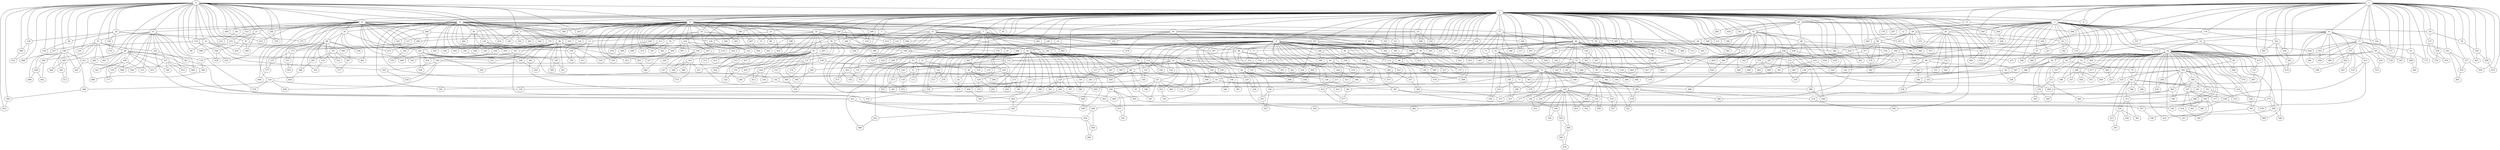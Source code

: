graph G {
0;
1;
2;
3;
4;
5;
6;
7;
8;
9;
10;
11;
12;
13;
14;
15;
16;
17;
18;
19;
20;
21;
22;
23;
24;
25;
26;
27;
28;
29;
30;
31;
32;
33;
34;
35;
36;
37;
38;
39;
40;
41;
42;
43;
44;
45;
46;
47;
48;
49;
50;
51;
52;
53;
54;
55;
56;
57;
58;
59;
60;
61;
62;
63;
64;
65;
66;
67;
68;
69;
70;
71;
72;
73;
74;
75;
76;
77;
78;
79;
80;
81;
82;
83;
84;
85;
86;
87;
88;
89;
90;
91;
92;
93;
94;
95;
96;
97;
98;
99;
100;
101;
102;
103;
104;
105;
106;
107;
108;
109;
110;
111;
112;
113;
114;
115;
116;
117;
118;
119;
120;
121;
122;
123;
124;
125;
126;
127;
128;
129;
130;
131;
132;
133;
134;
135;
136;
137;
138;
139;
140;
141;
142;
143;
144;
145;
146;
147;
148;
149;
150;
151;
152;
153;
154;
155;
156;
157;
158;
159;
160;
161;
162;
163;
164;
165;
166;
167;
168;
169;
170;
171;
172;
173;
174;
175;
176;
177;
178;
179;
180;
181;
182;
183;
184;
185;
186;
187;
188;
189;
190;
191;
192;
193;
194;
195;
196;
197;
198;
199;
200;
201;
202;
203;
204;
205;
206;
207;
208;
209;
210;
211;
212;
213;
214;
215;
216;
217;
218;
219;
220;
221;
222;
223;
224;
225;
226;
227;
228;
229;
230;
231;
232;
233;
234;
235;
236;
237;
238;
239;
240;
241;
242;
243;
244;
245;
246;
247;
248;
249;
250;
251;
252;
253;
254;
255;
256;
257;
258;
259;
260;
261;
262;
263;
264;
265;
266;
267;
268;
269;
270;
271;
272;
273;
274;
275;
276;
277;
278;
279;
280;
281;
282;
283;
284;
285;
286;
287;
288;
289;
290;
291;
292;
293;
294;
295;
296;
297;
298;
299;
300;
301;
302;
303;
304;
305;
306;
307;
308;
309;
310;
311;
312;
313;
314;
315;
316;
317;
318;
319;
320;
321;
322;
323;
324;
325;
326;
327;
328;
329;
330;
331;
332;
333;
334;
335;
336;
337;
338;
339;
340;
341;
342;
343;
344;
345;
346;
347;
348;
349;
350;
351;
352;
353;
354;
355;
356;
357;
358;
359;
360;
361;
362;
363;
364;
365;
366;
367;
368;
369;
370;
371;
372;
373;
374;
375;
376;
377;
378;
379;
380;
381;
382;
383;
384;
385;
386;
387;
388;
389;
390;
391;
392;
393;
394;
395;
396;
397;
398;
399;
400;
401;
402;
403;
404;
405;
406;
407;
408;
409;
410;
411;
412;
413;
414;
415;
416;
417;
418;
419;
420;
421;
422;
423;
424;
425;
426;
427;
428;
429;
430;
431;
432;
433;
434;
435;
436;
437;
438;
439;
440;
441;
442;
443;
444;
445;
446;
447;
448;
449;
450;
451;
452;
453;
454;
455;
456;
457;
458;
459;
460;
461;
462;
463;
464;
465;
466;
467;
468;
469;
470;
471;
472;
473;
474;
475;
476;
477;
478;
479;
480;
481;
482;
483;
484;
485;
486;
487;
488;
489;
490;
491;
492;
493;
494;
495;
496;
497;
498;
499;
500;
501;
502;
503;
504;
505;
506;
507;
508;
509;
510;
511;
512;
513;
514;
515;
516;
517;
518;
519;
520;
521;
522;
523;
524;
525;
526;
527;
528;
529;
530;
531;
532;
533;
534;
535;
536;
537;
538;
539;
540;
541;
542;
543;
544;
545;
546;
547;
548;
549;
550;
551;
552;
553;
554;
555;
556;
557;
558;
559;
560;
561;
562;
563;
564;
565;
566;
567;
568;
569;
570;
571;
572;
573;
574;
575;
576;
577;
578;
579;
580;
581;
582;
583;
584;
585;
586;
587;
588;
589;
590;
591;
592;
593;
594;
595;
596;
597;
598;
599;
600;
601;
602;
603;
604;
605;
606;
607;
608;
609;
610;
611;
612;
613;
614;
615;
616;
617;
618;
619;
620;
621;
622;
623;
624;
625;
626;
627;
628;
629;
630;
631;
632;
633;
634;
635;
636;
637;
638;
639;
640;
641;
642;
643;
644;
645;
646;
647;
648;
649;
650;
651;
652;
653;
654;
655;
656;
657;
658;
659;
660;
661;
662;
663;
664;
665;
666;
667;
668;
669;
670;
671;
672;
673;
674;
675;
676;
677;
678;
679;
680;
681;
682;
683;
684;
685;
686;
687;
688;
689;
690;
691;
692;
693;
694;
695;
696;
697;
698;
699;
0--2 ;
0--4 ;
0--9 ;
0--11 ;
0--19 ;
0--20 ;
0--22 ;
0--27 ;
0--69 ;
0--75 ;
0--87 ;
0--90 ;
0--116 ;
0--120 ;
0--135 ;
0--138 ;
0--139 ;
0--148 ;
0--159 ;
0--181 ;
0--203 ;
0--260 ;
0--269 ;
0--321 ;
0--323 ;
0--345 ;
0--353 ;
0--376 ;
0--388 ;
0--395 ;
0--499 ;
0--516 ;
0--527 ;
0--574 ;
0--601 ;
0--611 ;
0--618 ;
0--652 ;
0--668 ;
0--689 ;
1--2 ;
1--3 ;
1--6 ;
1--10 ;
1--15 ;
1--17 ;
1--45 ;
1--49 ;
1--52 ;
1--56 ;
1--65 ;
1--78 ;
1--137 ;
1--145 ;
1--169 ;
1--171 ;
1--172 ;
1--178 ;
1--201 ;
1--216 ;
1--237 ;
1--258 ;
1--301 ;
1--320 ;
1--332 ;
1--408 ;
1--447 ;
1--458 ;
1--459 ;
1--471 ;
1--474 ;
1--534 ;
1--547 ;
1--596 ;
1--697 ;
2--3 ;
2--4 ;
2--5 ;
2--6 ;
2--7 ;
2--8 ;
2--9 ;
2--11 ;
2--12 ;
2--15 ;
2--18 ;
2--23 ;
2--25 ;
2--26 ;
2--32 ;
2--33 ;
2--34 ;
2--37 ;
2--39 ;
2--40 ;
2--46 ;
2--50 ;
2--51 ;
2--54 ;
2--58 ;
2--64 ;
2--65 ;
2--67 ;
2--70 ;
2--76 ;
2--81 ;
2--85 ;
2--89 ;
2--92 ;
2--94 ;
2--101 ;
2--103 ;
2--115 ;
2--118 ;
2--131 ;
2--134 ;
2--151 ;
2--164 ;
2--176 ;
2--183 ;
2--188 ;
2--195 ;
2--200 ;
2--208 ;
2--209 ;
2--211 ;
2--225 ;
2--231 ;
2--246 ;
2--247 ;
2--257 ;
2--266 ;
2--267 ;
2--280 ;
2--284 ;
2--303 ;
2--317 ;
2--322 ;
2--336 ;
2--346 ;
2--352 ;
2--399 ;
2--403 ;
2--410 ;
2--430 ;
2--444 ;
2--449 ;
2--453 ;
2--468 ;
2--483 ;
2--487 ;
2--488 ;
2--491 ;
2--496 ;
2--498 ;
2--506 ;
2--571 ;
2--580 ;
2--602 ;
2--619 ;
2--633 ;
2--636 ;
2--641 ;
2--647 ;
2--653 ;
2--654 ;
2--656 ;
2--659 ;
3--10 ;
3--12 ;
3--14 ;
3--24 ;
3--26 ;
3--29 ;
3--38 ;
3--53 ;
3--56 ;
3--57 ;
3--58 ;
3--93 ;
3--117 ;
3--122 ;
3--133 ;
3--178 ;
3--200 ;
3--208 ;
3--247 ;
3--290 ;
3--327 ;
3--328 ;
3--366 ;
3--392 ;
3--417 ;
3--441 ;
3--460 ;
3--538 ;
3--544 ;
3--553 ;
3--586 ;
3--684 ;
4--5 ;
4--7 ;
4--13 ;
4--20 ;
4--32 ;
4--34 ;
4--85 ;
4--92 ;
4--98 ;
4--102 ;
4--119 ;
4--124 ;
4--126 ;
4--158 ;
4--164 ;
4--170 ;
4--181 ;
4--182 ;
4--185 ;
4--323 ;
4--347 ;
4--350 ;
4--373 ;
4--442 ;
4--542 ;
4--591 ;
4--625 ;
4--692 ;
5--13 ;
5--28 ;
5--242 ;
7--8 ;
7--16 ;
7--21 ;
7--25 ;
7--35 ;
7--47 ;
7--76 ;
7--88 ;
7--108 ;
7--292 ;
7--299 ;
7--492 ;
7--671 ;
8--16 ;
8--41 ;
8--50 ;
8--61 ;
8--62 ;
8--68 ;
8--74 ;
8--94 ;
8--104 ;
8--112 ;
8--114 ;
8--128 ;
8--155 ;
8--188 ;
8--198 ;
8--216 ;
8--228 ;
8--230 ;
8--235 ;
8--238 ;
8--285 ;
8--303 ;
8--324 ;
8--338 ;
8--358 ;
8--360 ;
8--381 ;
8--387 ;
8--457 ;
8--464 ;
8--470 ;
8--485 ;
8--554 ;
8--558 ;
8--588 ;
8--615 ;
8--673 ;
8--690 ;
8--696 ;
9--18 ;
9--23 ;
9--27 ;
9--30 ;
9--31 ;
9--37 ;
9--64 ;
9--81 ;
9--86 ;
9--149 ;
9--159 ;
9--187 ;
9--193 ;
9--203 ;
9--209 ;
9--213 ;
9--224 ;
9--244 ;
9--249 ;
9--254 ;
9--279 ;
9--289 ;
9--318 ;
9--346 ;
9--382 ;
9--393 ;
9--423 ;
9--495 ;
9--508 ;
9--514 ;
9--550 ;
9--563 ;
9--585 ;
9--593 ;
9--607 ;
9--608 ;
9--645 ;
9--657 ;
9--670 ;
9--696 ;
10--14 ;
10--17 ;
10--66 ;
10--145 ;
10--275 ;
10--302 ;
10--307 ;
10--344 ;
10--396 ;
10--694 ;
11--19 ;
11--33 ;
11--48 ;
11--105 ;
11--157 ;
11--173 ;
11--191 ;
11--228 ;
11--233 ;
11--260 ;
11--280 ;
11--298 ;
11--331 ;
11--355 ;
11--375 ;
11--399 ;
11--435 ;
11--473 ;
11--499 ;
11--640 ;
11--649 ;
11--672 ;
13--158 ;
13--190 ;
13--411 ;
14--24 ;
14--84 ;
14--117 ;
14--475 ;
15--176 ;
15--596 ;
16--21 ;
16--35 ;
16--36 ;
16--41 ;
16--42 ;
16--60 ;
16--61 ;
16--114 ;
16--123 ;
16--127 ;
16--129 ;
16--162 ;
16--229 ;
16--250 ;
16--271 ;
16--276 ;
16--282 ;
16--292 ;
16--300 ;
16--330 ;
16--359 ;
16--367 ;
16--391 ;
16--404 ;
16--438 ;
16--443 ;
16--445 ;
16--456 ;
16--467 ;
16--486 ;
16--490 ;
16--517 ;
16--521 ;
16--535 ;
16--561 ;
16--590 ;
16--599 ;
16--603 ;
16--632 ;
16--686 ;
17--49 ;
17--52 ;
17--201 ;
17--255 ;
17--275 ;
17--302 ;
17--368 ;
17--406 ;
17--412 ;
17--525 ;
17--644 ;
17--691 ;
18--183 ;
18--213 ;
18--224 ;
18--312 ;
18--633 ;
18--645 ;
19--75 ;
19--80 ;
19--100 ;
19--107 ;
19--154 ;
19--192 ;
19--315 ;
19--361 ;
19--469 ;
19--614 ;
19--698 ;
20--22 ;
20--90 ;
20--135 ;
20--138 ;
20--274 ;
20--373 ;
21--36 ;
22--69 ;
22--210 ;
22--226 ;
22--505 ;
23--30 ;
23--31 ;
23--86 ;
23--289 ;
23--418 ;
24--38 ;
24--44 ;
24--53 ;
24--79 ;
24--84 ;
24--93 ;
24--160 ;
24--161 ;
24--167 ;
24--180 ;
24--186 ;
24--206 ;
24--207 ;
24--214 ;
24--241 ;
24--273 ;
24--305 ;
24--306 ;
24--308 ;
24--311 ;
24--326 ;
24--377 ;
24--397 ;
24--426 ;
24--475 ;
24--489 ;
24--518 ;
24--537 ;
24--570 ;
24--583 ;
24--584 ;
24--610 ;
24--621 ;
24--635 ;
24--646 ;
24--651 ;
24--664 ;
24--667 ;
25--47 ;
25--267 ;
26--28 ;
26--29 ;
26--99 ;
26--110 ;
26--314 ;
26--371 ;
26--562 ;
26--605 ;
26--624 ;
26--639 ;
27--87 ;
27--116 ;
27--309 ;
27--566 ;
27--634 ;
28--59 ;
28--99 ;
28--210 ;
28--243 ;
28--624 ;
29--57 ;
29--133 ;
29--392 ;
30--187 ;
30--382 ;
32--39 ;
32--97 ;
32--126 ;
32--131 ;
32--225 ;
32--407 ;
32--437 ;
32--515 ;
32--524 ;
32--643 ;
33--48 ;
33--54 ;
33--77 ;
33--130 ;
33--157 ;
33--256 ;
33--263 ;
33--294 ;
33--298 ;
33--316 ;
33--405 ;
33--435 ;
33--483 ;
33--531 ;
33--641 ;
33--685 ;
34--98 ;
34--147 ;
34--293 ;
34--462 ;
34--556 ;
35--51 ;
35--111 ;
35--150 ;
35--162 ;
35--250 ;
35--513 ;
35--555 ;
35--675 ;
36--42 ;
36--45 ;
36--129 ;
36--153 ;
36--174 ;
36--472 ;
36--486 ;
37--40 ;
37--43 ;
37--71 ;
37--156 ;
37--296 ;
37--493 ;
38--44 ;
38--259 ;
38--343 ;
38--366 ;
39--97 ;
39--109 ;
39--121 ;
39--140 ;
39--163 ;
39--251 ;
39--294 ;
39--407 ;
40--43 ;
40--46 ;
40--55 ;
40--63 ;
40--71 ;
40--88 ;
40--95 ;
40--156 ;
40--169 ;
40--189 ;
40--194 ;
40--212 ;
40--218 ;
40--234 ;
40--291 ;
40--296 ;
40--335 ;
40--340 ;
40--455 ;
40--578 ;
40--597 ;
40--606 ;
40--636 ;
40--637 ;
40--693 ;
41--60 ;
41--83 ;
41--104 ;
41--230 ;
41--420 ;
41--452 ;
41--530 ;
41--568 ;
41--617 ;
41--682 ;
42--472 ;
43--55 ;
43--72 ;
43--73 ;
43--146 ;
43--194 ;
43--222 ;
43--223 ;
43--356 ;
44--102 ;
45--153 ;
45--301 ;
45--477 ;
45--609 ;
46--66 ;
46--409 ;
48--105 ;
48--166 ;
48--191 ;
48--199 ;
48--202 ;
48--253 ;
48--316 ;
48--401 ;
48--434 ;
48--451 ;
48--539 ;
48--589 ;
48--695 ;
49--59 ;
49--74 ;
49--255 ;
49--534 ;
49--547 ;
49--677 ;
50--62 ;
50--68 ;
50--112 ;
50--136 ;
50--175 ;
50--215 ;
50--487 ;
50--595 ;
50--598 ;
50--676 ;
51--111 ;
51--150 ;
52--172 ;
52--368 ;
52--481 ;
53--79 ;
53--306 ;
53--357 ;
53--386 ;
54--67 ;
54--77 ;
54--115 ;
54--195 ;
54--246 ;
55--63 ;
55--72 ;
55--95 ;
55--113 ;
55--218 ;
55--223 ;
55--482 ;
55--578 ;
56--78 ;
56--137 ;
57--290 ;
57--684 ;
58--89 ;
58--231 ;
58--328 ;
58--403 ;
58--453 ;
58--484 ;
58--557 ;
58--564 ;
59--142 ;
60--83 ;
60--91 ;
60--106 ;
60--123 ;
60--229 ;
60--438 ;
61--82 ;
61--127 ;
61--155 ;
61--196 ;
61--220 ;
62--82 ;
62--125 ;
62--217 ;
62--324 ;
62--485 ;
62--532 ;
63--189 ;
63--340 ;
64--149 ;
64--151 ;
64--254 ;
64--268 ;
64--352 ;
64--365 ;
64--479 ;
64--502 ;
65--70 ;
65--96 ;
65--101 ;
65--284 ;
65--425 ;
65--444 ;
65--612 ;
65--683 ;
66--307 ;
66--333 ;
66--409 ;
66--436 ;
67--134 ;
67--449 ;
68--175 ;
68--385 ;
70--96 ;
70--142 ;
70--211 ;
70--248 ;
70--266 ;
70--272 ;
70--342 ;
70--379 ;
70--446 ;
70--466 ;
70--506 ;
70--575 ;
70--582 ;
70--669 ;
71--493 ;
72--73 ;
72--113 ;
72--120 ;
72--144 ;
72--146 ;
72--184 ;
72--204 ;
72--239 ;
72--277 ;
72--278 ;
72--283 ;
72--286 ;
72--293 ;
72--482 ;
73--222 ;
73--278 ;
74--457 ;
74--464 ;
75--80 ;
75--148 ;
75--192 ;
75--205 ;
75--465 ;
75--516 ;
75--594 ;
75--661 ;
76--602 ;
77--130 ;
78--320 ;
79--161 ;
80--100 ;
80--107 ;
80--118 ;
80--141 ;
80--384 ;
80--421 ;
80--465 ;
80--565 ;
80--661 ;
80--680 ;
82--125 ;
82--217 ;
82--220 ;
82--334 ;
82--341 ;
82--439 ;
82--532 ;
83--91 ;
83--106 ;
83--452 ;
83--567 ;
83--617 ;
83--682 ;
84--160 ;
84--426 ;
85--119 ;
85--240 ;
85--414 ;
85--692 ;
87--108 ;
87--309 ;
87--601 ;
88--234 ;
88--299 ;
88--422 ;
88--455 ;
88--503 ;
89--317 ;
89--378 ;
89--380 ;
89--484 ;
89--500 ;
89--604 ;
90--139 ;
91--567 ;
92--103 ;
92--124 ;
92--488 ;
92--600 ;
93--167 ;
93--221 ;
93--583 ;
94--198 ;
94--512 ;
96--248 ;
96--252 ;
96--287 ;
96--364 ;
96--425 ;
97--109 ;
97--121 ;
97--143 ;
97--168 ;
97--227 ;
97--245 ;
97--265 ;
97--370 ;
97--374 ;
97--380 ;
97--390 ;
97--394 ;
97--437 ;
97--515 ;
97--522 ;
97--613 ;
98--147 ;
98--152 ;
98--261 ;
98--310 ;
98--398 ;
98--497 ;
98--510 ;
98--556 ;
98--577 ;
98--629 ;
99--110 ;
99--639 ;
100--141 ;
100--154 ;
100--177 ;
100--315 ;
100--698 ;
102--410 ;
102--591 ;
104--128 ;
104--338 ;
104--548 ;
104--568 ;
105--166 ;
105--253 ;
105--401 ;
105--434 ;
105--501 ;
105--504 ;
107--421 ;
107--469 ;
107--565 ;
107--614 ;
107--678 ;
108--122 ;
108--132 ;
108--179 ;
108--521 ;
109--168 ;
109--243 ;
110--371 ;
110--562 ;
112--136 ;
112--215 ;
112--285 ;
112--337 ;
112--549 ;
112--595 ;
113--144 ;
113--219 ;
113--232 ;
113--283 ;
113--297 ;
113--389 ;
113--428 ;
113--478 ;
113--494 ;
113--496 ;
113--623 ;
114--300 ;
114--358 ;
114--467 ;
114--554 ;
116--527 ;
116--566 ;
116--638 ;
118--384 ;
119--140 ;
119--227 ;
119--240 ;
119--414 ;
120--239 ;
120--269 ;
120--574 ;
120--626 ;
121--143 ;
121--369 ;
121--370 ;
121--374 ;
121--579 ;
122--132 ;
122--179 ;
122--441 ;
123--359 ;
123--456 ;
123--543 ;
124--185 ;
124--347 ;
126--643 ;
127--330 ;
128--387 ;
129--174 ;
129--603 ;
130--531 ;
131--165 ;
132--165 ;
135--388 ;
135--552 ;
136--598 ;
136--676 ;
137--258 ;
137--270 ;
137--476 ;
138--274 ;
140--163 ;
140--197 ;
140--288 ;
140--348 ;
143--369 ;
144--184 ;
144--204 ;
144--219 ;
144--232 ;
144--264 ;
144--277 ;
144--354 ;
144--402 ;
144--428 ;
144--431 ;
144--480 ;
144--559 ;
144--663 ;
145--171 ;
146--286 ;
146--427 ;
147--152 ;
147--261 ;
147--462 ;
147--497 ;
147--510 ;
148--205 ;
148--281 ;
148--304 ;
148--594 ;
148--611 ;
148--628 ;
148--655 ;
148--688 ;
149--279 ;
149--479 ;
150--675 ;
151--365 ;
152--310 ;
154--177 ;
155--196 ;
156--291 ;
156--597 ;
157--173 ;
158--190 ;
158--411 ;
159--193 ;
159--345 ;
159--593 ;
159--618 ;
160--186 ;
160--206 ;
160--268 ;
160--351 ;
160--383 ;
160--400 ;
160--518 ;
160--533 ;
160--581 ;
161--180 ;
161--214 ;
161--241 ;
161--313 ;
161--339 ;
161--413 ;
161--584 ;
162--276 ;
162--517 ;
163--197 ;
163--251 ;
163--288 ;
163--348 ;
163--573 ;
164--170 ;
164--257 ;
164--295 ;
164--429 ;
164--542 ;
164--630 ;
164--656 ;
166--202 ;
166--501 ;
167--221 ;
168--245 ;
168--265 ;
168--613 ;
169--212 ;
169--236 ;
169--471 ;
169--687 ;
170--182 ;
170--442 ;
173--233 ;
173--331 ;
173--450 ;
178--327 ;
178--332 ;
181--321 ;
183--468 ;
184--264 ;
184--431 ;
186--207 ;
186--351 ;
186--383 ;
188--238 ;
188--588 ;
189--256 ;
191--199 ;
192--361 ;
192--415 ;
196--242 ;
197--573 ;
198--235 ;
198--512 ;
199--451 ;
199--589 ;
200--553 ;
201--237 ;
201--419 ;
201--461 ;
205--281 ;
205--304 ;
205--511 ;
206--635 ;
207--305 ;
207--377 ;
207--416 ;
207--463 ;
208--544 ;
209--249 ;
209--318 ;
209--536 ;
210--226 ;
211--272 ;
212--236 ;
212--319 ;
212--687 ;
213--508 ;
213--514 ;
213--608 ;
214--326 ;
217--334 ;
218--335 ;
219--297 ;
220--262 ;
220--439 ;
221--259 ;
221--349 ;
222--356 ;
224--244 ;
224--312 ;
224--329 ;
224--393 ;
224--572 ;
224--657 ;
225--619 ;
225--631 ;
226--420 ;
226--505 ;
226--528 ;
226--626 ;
228--649 ;
229--282 ;
229--367 ;
229--490 ;
229--561 ;
231--644 ;
232--262 ;
232--494 ;
232--559 ;
233--375 ;
234--422 ;
234--503 ;
236--319 ;
237--419 ;
237--459 ;
238--470 ;
241--273 ;
241--313 ;
244--329 ;
244--423 ;
244--563 ;
244--648 ;
246--491 ;
248--252 ;
248--287 ;
248--325 ;
248--342 ;
248--379 ;
248--389 ;
248--448 ;
248--569 ;
248--666 ;
248--699 ;
249--536 ;
249--647 ;
250--271 ;
250--432 ;
250--513 ;
252--325 ;
252--364 ;
255--525 ;
256--263 ;
256--405 ;
256--433 ;
256--541 ;
257--295 ;
257--322 ;
257--372 ;
257--424 ;
257--498 ;
257--622 ;
258--270 ;
258--476 ;
259--343 ;
259--349 ;
260--376 ;
261--398 ;
263--433 ;
264--354 ;
264--402 ;
266--430 ;
266--582 ;
269--395 ;
271--391 ;
271--432 ;
272--466 ;
272--620 ;
272--669 ;
273--308 ;
273--520 ;
273--546 ;
275--344 ;
275--363 ;
275--412 ;
275--519 ;
275--694 ;
277--662 ;
280--336 ;
280--355 ;
280--529 ;
280--576 ;
281--511 ;
282--404 ;
282--443 ;
283--314 ;
283--478 ;
283--580 ;
285--337 ;
285--673 ;
286--427 ;
287--446 ;
289--418 ;
289--523 ;
292--535 ;
295--372 ;
295--429 ;
298--473 ;
299--492 ;
299--551 ;
301--477 ;
302--406 ;
302--564 ;
305--416 ;
305--463 ;
305--507 ;
305--509 ;
305--526 ;
306--357 ;
306--386 ;
306--646 ;
306--651 ;
306--664 ;
307--333 ;
308--311 ;
308--546 ;
312--572 ;
313--339 ;
313--362 ;
313--545 ;
314--605 ;
316--539 ;
317--378 ;
317--654 ;
320--408 ;
320--447 ;
323--353 ;
324--360 ;
325--385 ;
326--397 ;
328--417 ;
330--599 ;
331--450 ;
332--458 ;
332--592 ;
332--674 ;
332--697 ;
333--436 ;
334--341 ;
334--627 ;
336--571 ;
336--653 ;
337--549 ;
338--381 ;
338--548 ;
339--362 ;
339--413 ;
339--545 ;
339--587 ;
341--627 ;
344--363 ;
344--396 ;
346--495 ;
346--585 ;
346--607 ;
346--650 ;
347--350 ;
347--507 ;
351--400 ;
351--533 ;
352--502 ;
353--689 ;
353--695 ;
355--529 ;
359--678 ;
360--615 ;
361--415 ;
366--538 ;
368--481 ;
369--579 ;
370--522 ;
372--424 ;
375--640 ;
378--500 ;
379--569 ;
379--677 ;
379--699 ;
380--390 ;
380--604 ;
383--460 ;
383--581 ;
383--665 ;
384--680 ;
387--658 ;
387--681 ;
388--552 ;
389--448 ;
390--394 ;
393--609 ;
395--652 ;
397--489 ;
397--610 ;
398--629 ;
400--440 ;
401--665 ;
402--480 ;
402--540 ;
404--590 ;
405--520 ;
408--474 ;
410--662 ;
412--519 ;
412--658 ;
412--679 ;
413--587 ;
415--440 ;
415--454 ;
416--509 ;
418--523 ;
419--461 ;
425--612 ;
425--683 ;
426--570 ;
428--663 ;
430--659 ;
433--541 ;
434--504 ;
440--454 ;
440--560 ;
441--586 ;
443--445 ;
445--632 ;
452--530 ;
453--557 ;
454--560 ;
454--660 ;
456--543 ;
458--592 ;
466--620 ;
475--537 ;
478--623 ;
480--540 ;
480--616 ;
483--685 ;
485--558 ;
485--690 ;
488--600 ;
492--551 ;
492--671 ;
497--577 ;
498--622 ;
499--672 ;
505--528 ;
507--526 ;
508--550 ;
513--555 ;
515--524 ;
518--666 ;
527--668 ;
529--576 ;
537--667 ;
540--616 ;
542--625 ;
549--575 ;
560--660 ;
563--648 ;
566--634 ;
566--638 ;
578--606 ;
583--621 ;
592--674 ;
594--628 ;
594--642 ;
607--650 ;
611--630 ;
611--655 ;
619--631 ;
628--642 ;
628--688 ;
632--686 ;
636--637 ;
637--693 ;
644--691 ;
645--670 ;
658--679 ;
658--681 ;
}
